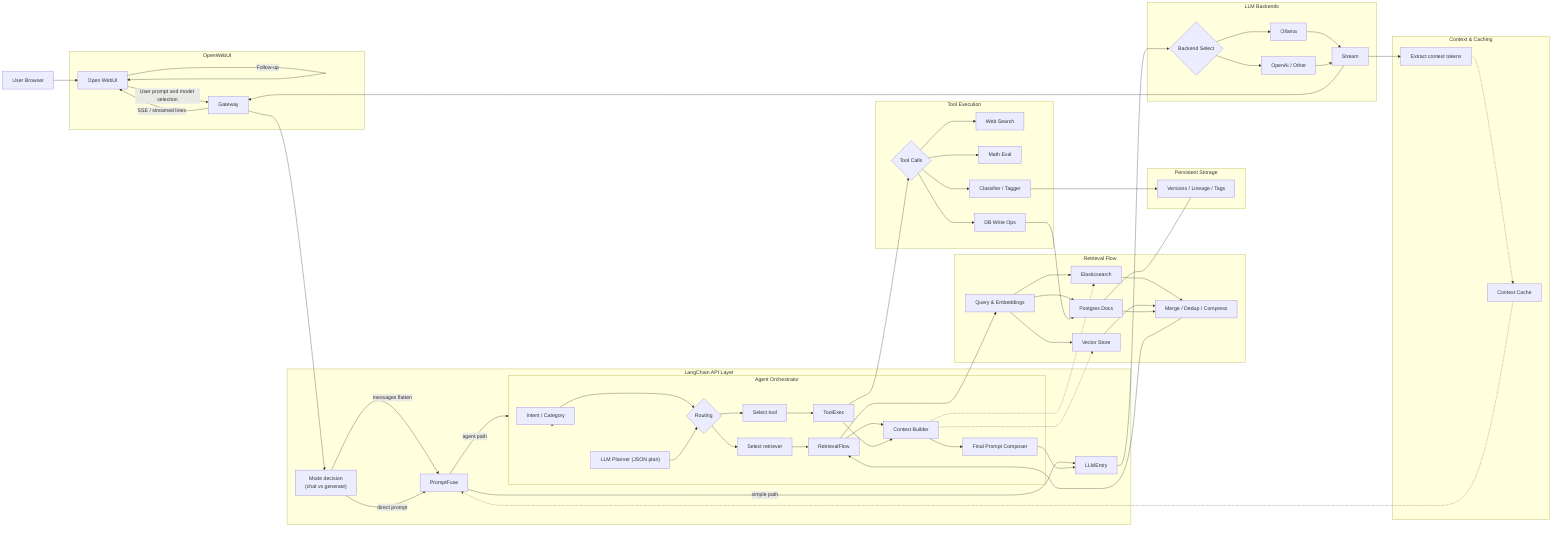 %% Data / Control Flow Overview (High-Level)
%% Legend:
%% Solid arrows: primary request/response
%% Dashed arrows: metadata / auxiliary / caching
%% Dotted arrows: optional or conditional paths

flowchart LR

%% ========== USER & UI ==========
U[User Browser] --> WUI[Open WebUI]
subgraph OpenWebUI
  WUI -->|User prompt and model selection| Gateway
  Gateway -->|SSE / streamed lines| WUI
end

%% ========== GATEWAY / LANGCHAIN API ==========
subgraph LangChainAPI[LangChain API Layer]
  Gateway --> Mode["Mode decision<br/>(chat vs generate)"]
  Mode -->|messages flatten| PromptFuse
  Mode -->|direct prompt| PromptFuse
  PromptFuse -->|simple path| LLMEntry
  PromptFuse -->|agent path| Orchestrator
end

%% ========== ORCHESTRATOR / AGENT ==========
subgraph Orchestrator[Agent Orchestrator]
  Orchestrator --> Intent[Intent / Category]
  Orchestrator --> Planner["LLM Planner (JSON plan)"]
  Intent --> Router{Routing}
  Planner --> Router
  Router --> RetrieverSel[Select retriever]
  Router --> ToolSel[Select tool]
  RetrieverSel --> RetrievalFlow
  ToolSel --> ToolExec
  RetrievalFlow --> CtxBuild[Context Builder]
  ToolExec --> CtxBuild
  CtxBuild --> FinalPrompt[Final Prompt Composer]
  FinalPrompt --> LLMEntry
end

%% ========== RETRIEVAL SUBSYSTEM ==========
subgraph Retrieval[Retrieval Flow]
  RetrievalFlow --> QGen[Query & Embeddings]
  QGen --> ES[Elasticsearch]
  QGen --> Vec[Vector Store]
  QGen --> PGDocs[Postgres Docs]
  ES --> Merge[Merge / Dedup / Compress]
  Vec --> Merge
  PGDocs --> Merge
  Merge --> RetrievalFlow
end

%% ========== STORAGE ==========
subgraph Storage[Persistent Storage]
  PGDocs --- PGMeta[Versions / Lineage / Tags]
end

%% ========== TOOLS ==========
subgraph Tools[Tool Execution]
  ToolExec --> ToolCalls{Tool Calls}
  ToolCalls --> WebSearch[Web Search]
  ToolCalls --> Math[Math Eval]
  ToolCalls --> Classify[Classifier / Tagger]
  ToolCalls --> DBWrite[DB Write Ops]
  DBWrite --> PGDocs
  Classify --> PGMeta
end

%% ========== LLM BACKENDS ==========
subgraph LLMBackends[LLM Backends]
  LLMEntry --> Backend{Backend Select}
  Backend --> Ollama[Ollama]
  Backend --> Remote[OpenAI / Other]
  Ollama --> Stream
  Remote --> Stream
end
Stream --> Gateway

%% ========== PERFORMANCE / CONTEXT ==========
subgraph Perf[Context & Caching]
  Stream --> CtxExtract[Extract context tokens]
  CtxExtract -.-> CtxCache[Context Cache]
  CtxCache -.-> PromptFuse
  CtxBuild -.-> ES
  CtxBuild -.-> Vec
end

%% ========== FEEDBACK LOOP ==========
WUI -->|Follow-up| WUI